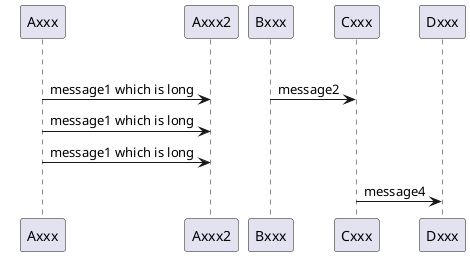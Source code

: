 {
  "sha1": "eds64ge9m5dveiamp8sej495q5rjaw7",
  "insertion": {
    "when": "2024-06-01T09:03:04.293Z",
    "user": "plantuml@gmail.com"
  }
}
@startuml
  par2
    Axxx ->Axxx2 : message1 which is long
    Axxx ->Axxx2 : message1 which is long
    Axxx ->Axxx2 : message1 which is long
  else
	  Bxxx ->Cxxx : message2
  end

Cxxx -> Dxxx : message4
@enduml
